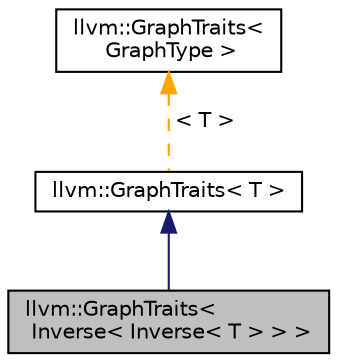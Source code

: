 digraph "llvm::GraphTraits&lt; Inverse&lt; Inverse&lt; T &gt; &gt; &gt;"
{
 // LATEX_PDF_SIZE
  bgcolor="transparent";
  edge [fontname="Helvetica",fontsize="10",labelfontname="Helvetica",labelfontsize="10"];
  node [fontname="Helvetica",fontsize="10",shape=record];
  Node1 [label="llvm::GraphTraits\<\l Inverse\< Inverse\< T \> \> \>",height=0.2,width=0.4,color="black", fillcolor="grey75", style="filled", fontcolor="black",tooltip=" "];
  Node2 -> Node1 [dir="back",color="midnightblue",fontsize="10",style="solid",fontname="Helvetica"];
  Node2 [label="llvm::GraphTraits\< T \>",height=0.2,width=0.4,color="black",URL="$structllvm_1_1GraphTraits.html",tooltip=" "];
  Node3 -> Node2 [dir="back",color="orange",fontsize="10",style="dashed",label=" \< T \>" ,fontname="Helvetica"];
  Node3 [label="llvm::GraphTraits\<\l GraphType \>",height=0.2,width=0.4,color="black",URL="$structllvm_1_1GraphTraits.html",tooltip=" "];
}
